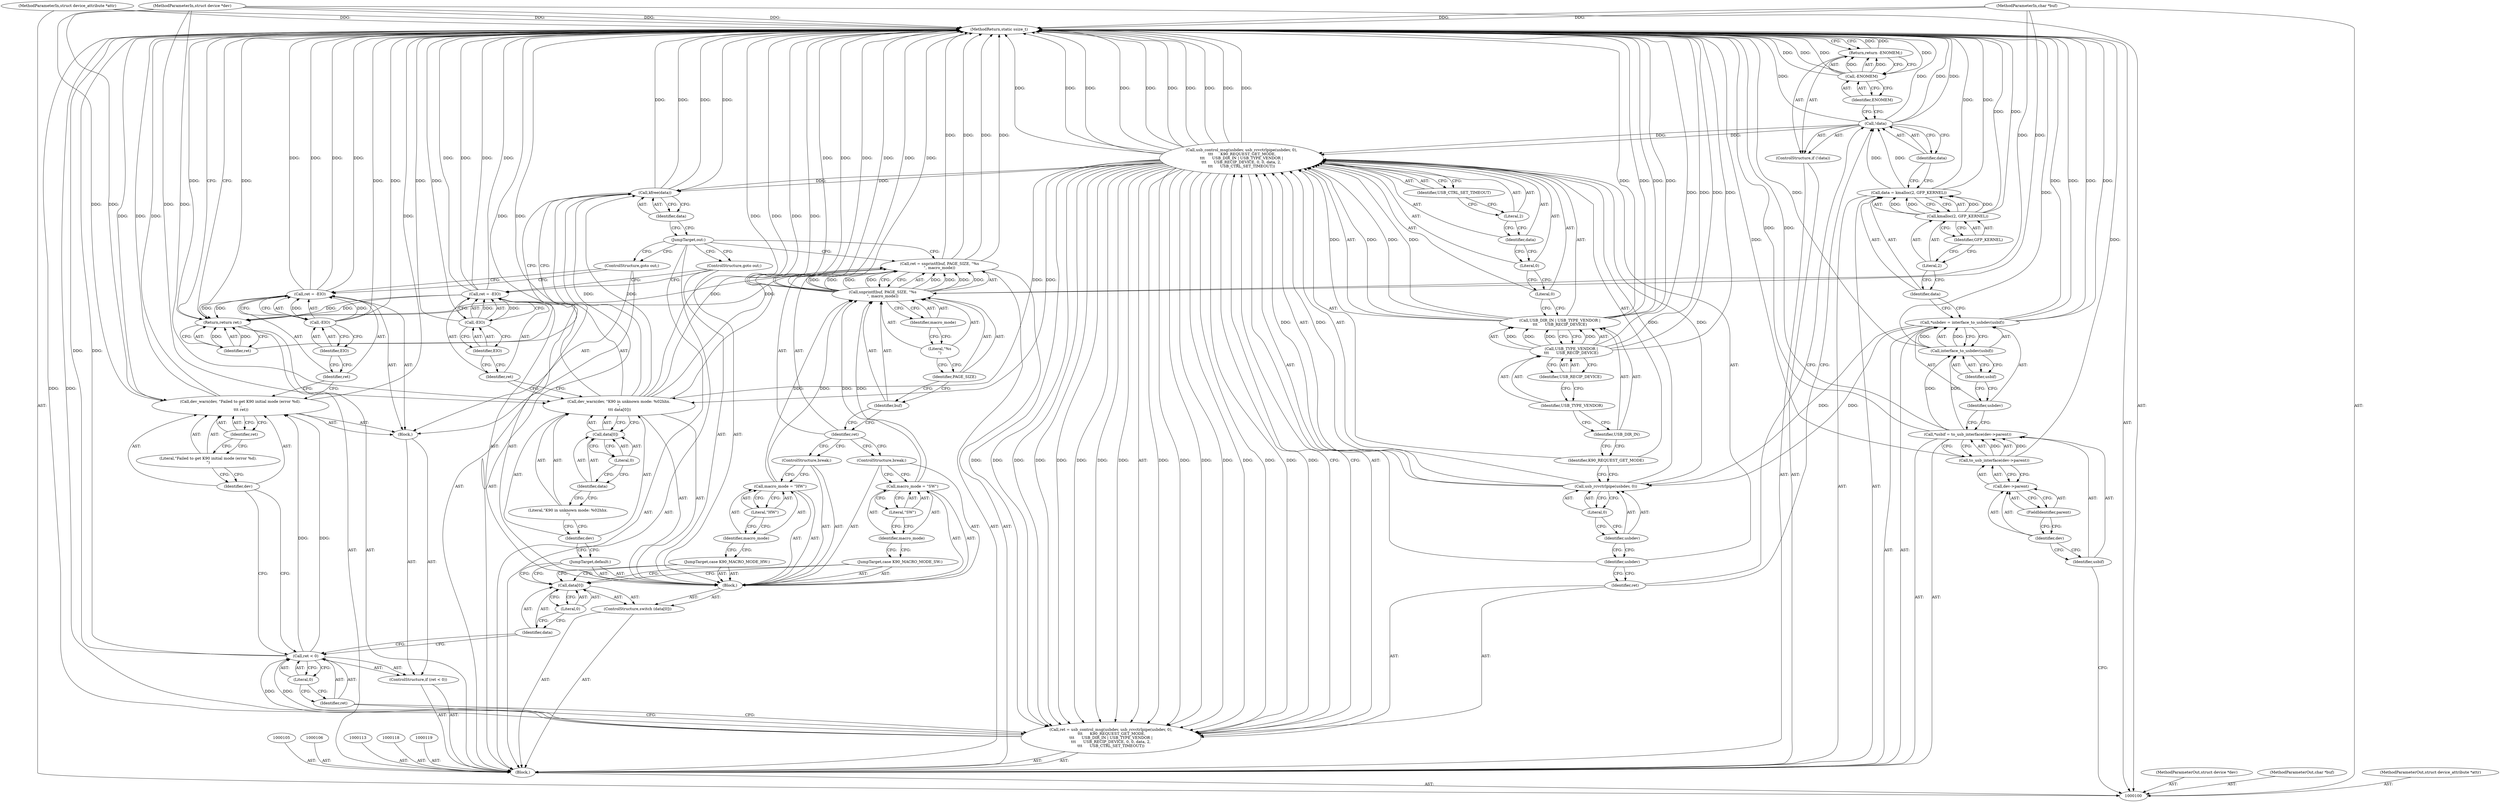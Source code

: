 digraph "0_linux_6d104af38b570d37aa32a5803b04c354f8ed513d_1" {
"1000202" [label="(MethodReturn,static ssize_t)"];
"1000101" [label="(MethodParameterIn,struct device *dev)"];
"1000294" [label="(MethodParameterOut,struct device *dev)"];
"1000120" [label="(Call,data = kmalloc(2, GFP_KERNEL))"];
"1000121" [label="(Identifier,data)"];
"1000123" [label="(Literal,2)"];
"1000124" [label="(Identifier,GFP_KERNEL)"];
"1000122" [label="(Call,kmalloc(2, GFP_KERNEL))"];
"1000125" [label="(ControlStructure,if (!data))"];
"1000126" [label="(Call,!data)"];
"1000127" [label="(Identifier,data)"];
"1000130" [label="(Identifier,ENOMEM)"];
"1000128" [label="(Return,return -ENOMEM;)"];
"1000129" [label="(Call,-ENOMEM)"];
"1000131" [label="(Call,ret = usb_control_msg(usbdev, usb_rcvctrlpipe(usbdev, 0),\n \t\t\t      K90_REQUEST_GET_MODE,\n\t\t\t      USB_DIR_IN | USB_TYPE_VENDOR |\n\t\t\t      USB_RECIP_DEVICE, 0, 0, data, 2,\n\t\t\t      USB_CTRL_SET_TIMEOUT))"];
"1000132" [label="(Identifier,ret)"];
"1000134" [label="(Identifier,usbdev)"];
"1000135" [label="(Call,usb_rcvctrlpipe(usbdev, 0))"];
"1000136" [label="(Identifier,usbdev)"];
"1000137" [label="(Literal,0)"];
"1000133" [label="(Call,usb_control_msg(usbdev, usb_rcvctrlpipe(usbdev, 0),\n \t\t\t      K90_REQUEST_GET_MODE,\n\t\t\t      USB_DIR_IN | USB_TYPE_VENDOR |\n\t\t\t      USB_RECIP_DEVICE, 0, 0, data, 2,\n\t\t\t      USB_CTRL_SET_TIMEOUT))"];
"1000138" [label="(Identifier,K90_REQUEST_GET_MODE)"];
"1000141" [label="(Call,USB_TYPE_VENDOR |\n\t\t\t      USB_RECIP_DEVICE)"];
"1000142" [label="(Identifier,USB_TYPE_VENDOR)"];
"1000139" [label="(Call,USB_DIR_IN | USB_TYPE_VENDOR |\n\t\t\t      USB_RECIP_DEVICE)"];
"1000140" [label="(Identifier,USB_DIR_IN)"];
"1000144" [label="(Literal,0)"];
"1000145" [label="(Literal,0)"];
"1000146" [label="(Identifier,data)"];
"1000147" [label="(Literal,2)"];
"1000143" [label="(Identifier,USB_RECIP_DEVICE)"];
"1000148" [label="(Identifier,USB_CTRL_SET_TIMEOUT)"];
"1000152" [label="(Literal,0)"];
"1000153" [label="(Block,)"];
"1000149" [label="(ControlStructure,if (ret < 0))"];
"1000150" [label="(Call,ret < 0)"];
"1000151" [label="(Identifier,ret)"];
"1000103" [label="(MethodParameterIn,char *buf)"];
"1000296" [label="(MethodParameterOut,char *buf)"];
"1000102" [label="(MethodParameterIn,struct device_attribute *attr)"];
"1000295" [label="(MethodParameterOut,struct device_attribute *attr)"];
"1000155" [label="(Identifier,dev)"];
"1000156" [label="(Literal,\"Failed to get K90 initial mode (error %d).\n\")"];
"1000154" [label="(Call,dev_warn(dev, \"Failed to get K90 initial mode (error %d).\n\",\n \t\t\t ret))"];
"1000157" [label="(Identifier,ret)"];
"1000158" [label="(Call,ret = -EIO)"];
"1000159" [label="(Identifier,ret)"];
"1000160" [label="(Call,-EIO)"];
"1000161" [label="(Identifier,EIO)"];
"1000162" [label="(ControlStructure,goto out;)"];
"1000164" [label="(Call,data[0])"];
"1000165" [label="(Identifier,data)"];
"1000166" [label="(Literal,0)"];
"1000167" [label="(Block,)"];
"1000163" [label="(ControlStructure,switch (data[0]))"];
"1000168" [label="(JumpTarget,case K90_MACRO_MODE_HW:)"];
"1000171" [label="(Literal,\"HW\")"];
"1000169" [label="(Call,macro_mode = \"HW\")"];
"1000170" [label="(Identifier,macro_mode)"];
"1000172" [label="(ControlStructure,break;)"];
"1000104" [label="(Block,)"];
"1000173" [label="(JumpTarget,case K90_MACRO_MODE_SW:)"];
"1000176" [label="(Literal,\"SW\")"];
"1000174" [label="(Call,macro_mode = \"SW\")"];
"1000175" [label="(Identifier,macro_mode)"];
"1000177" [label="(ControlStructure,break;)"];
"1000178" [label="(JumpTarget,default:)"];
"1000180" [label="(Identifier,dev)"];
"1000181" [label="(Literal,\"K90 in unknown mode: %02hhx.\n\")"];
"1000179" [label="(Call,dev_warn(dev, \"K90 in unknown mode: %02hhx.\n\",\n \t\t\t data[0]))"];
"1000184" [label="(Literal,0)"];
"1000182" [label="(Call,data[0])"];
"1000183" [label="(Identifier,data)"];
"1000185" [label="(Call,ret = -EIO)"];
"1000186" [label="(Identifier,ret)"];
"1000187" [label="(Call,-EIO)"];
"1000188" [label="(Identifier,EIO)"];
"1000189" [label="(ControlStructure,goto out;)"];
"1000190" [label="(Call,ret = snprintf(buf, PAGE_SIZE, \"%s\n\", macro_mode))"];
"1000191" [label="(Identifier,ret)"];
"1000193" [label="(Identifier,buf)"];
"1000194" [label="(Identifier,PAGE_SIZE)"];
"1000195" [label="(Literal,\"%s\n\")"];
"1000196" [label="(Identifier,macro_mode)"];
"1000192" [label="(Call,snprintf(buf, PAGE_SIZE, \"%s\n\", macro_mode))"];
"1000197" [label="(JumpTarget,out:)"];
"1000198" [label="(Call,kfree(data))"];
"1000199" [label="(Identifier,data)"];
"1000200" [label="(Return,return ret;)"];
"1000201" [label="(Identifier,ret)"];
"1000107" [label="(Call,*usbif = to_usb_interface(dev->parent))"];
"1000108" [label="(Identifier,usbif)"];
"1000109" [label="(Call,to_usb_interface(dev->parent))"];
"1000110" [label="(Call,dev->parent)"];
"1000111" [label="(Identifier,dev)"];
"1000112" [label="(FieldIdentifier,parent)"];
"1000114" [label="(Call,*usbdev = interface_to_usbdev(usbif))"];
"1000115" [label="(Identifier,usbdev)"];
"1000116" [label="(Call,interface_to_usbdev(usbif))"];
"1000117" [label="(Identifier,usbif)"];
"1000202" -> "1000100"  [label="AST: "];
"1000202" -> "1000128"  [label="CFG: "];
"1000202" -> "1000200"  [label="CFG: "];
"1000200" -> "1000202"  [label="DDG: "];
"1000128" -> "1000202"  [label="DDG: "];
"1000192" -> "1000202"  [label="DDG: "];
"1000192" -> "1000202"  [label="DDG: "];
"1000192" -> "1000202"  [label="DDG: "];
"1000179" -> "1000202"  [label="DDG: "];
"1000179" -> "1000202"  [label="DDG: "];
"1000179" -> "1000202"  [label="DDG: "];
"1000139" -> "1000202"  [label="DDG: "];
"1000139" -> "1000202"  [label="DDG: "];
"1000133" -> "1000202"  [label="DDG: "];
"1000133" -> "1000202"  [label="DDG: "];
"1000133" -> "1000202"  [label="DDG: "];
"1000133" -> "1000202"  [label="DDG: "];
"1000133" -> "1000202"  [label="DDG: "];
"1000126" -> "1000202"  [label="DDG: "];
"1000126" -> "1000202"  [label="DDG: "];
"1000154" -> "1000202"  [label="DDG: "];
"1000154" -> "1000202"  [label="DDG: "];
"1000198" -> "1000202"  [label="DDG: "];
"1000198" -> "1000202"  [label="DDG: "];
"1000150" -> "1000202"  [label="DDG: "];
"1000187" -> "1000202"  [label="DDG: "];
"1000158" -> "1000202"  [label="DDG: "];
"1000158" -> "1000202"  [label="DDG: "];
"1000116" -> "1000202"  [label="DDG: "];
"1000129" -> "1000202"  [label="DDG: "];
"1000129" -> "1000202"  [label="DDG: "];
"1000185" -> "1000202"  [label="DDG: "];
"1000185" -> "1000202"  [label="DDG: "];
"1000141" -> "1000202"  [label="DDG: "];
"1000141" -> "1000202"  [label="DDG: "];
"1000103" -> "1000202"  [label="DDG: "];
"1000190" -> "1000202"  [label="DDG: "];
"1000190" -> "1000202"  [label="DDG: "];
"1000114" -> "1000202"  [label="DDG: "];
"1000114" -> "1000202"  [label="DDG: "];
"1000131" -> "1000202"  [label="DDG: "];
"1000102" -> "1000202"  [label="DDG: "];
"1000101" -> "1000202"  [label="DDG: "];
"1000109" -> "1000202"  [label="DDG: "];
"1000120" -> "1000202"  [label="DDG: "];
"1000160" -> "1000202"  [label="DDG: "];
"1000107" -> "1000202"  [label="DDG: "];
"1000122" -> "1000202"  [label="DDG: "];
"1000101" -> "1000100"  [label="AST: "];
"1000101" -> "1000202"  [label="DDG: "];
"1000101" -> "1000154"  [label="DDG: "];
"1000101" -> "1000179"  [label="DDG: "];
"1000294" -> "1000100"  [label="AST: "];
"1000120" -> "1000104"  [label="AST: "];
"1000120" -> "1000122"  [label="CFG: "];
"1000121" -> "1000120"  [label="AST: "];
"1000122" -> "1000120"  [label="AST: "];
"1000127" -> "1000120"  [label="CFG: "];
"1000120" -> "1000202"  [label="DDG: "];
"1000122" -> "1000120"  [label="DDG: "];
"1000122" -> "1000120"  [label="DDG: "];
"1000120" -> "1000126"  [label="DDG: "];
"1000121" -> "1000120"  [label="AST: "];
"1000121" -> "1000114"  [label="CFG: "];
"1000123" -> "1000121"  [label="CFG: "];
"1000123" -> "1000122"  [label="AST: "];
"1000123" -> "1000121"  [label="CFG: "];
"1000124" -> "1000123"  [label="CFG: "];
"1000124" -> "1000122"  [label="AST: "];
"1000124" -> "1000123"  [label="CFG: "];
"1000122" -> "1000124"  [label="CFG: "];
"1000122" -> "1000120"  [label="AST: "];
"1000122" -> "1000124"  [label="CFG: "];
"1000123" -> "1000122"  [label="AST: "];
"1000124" -> "1000122"  [label="AST: "];
"1000120" -> "1000122"  [label="CFG: "];
"1000122" -> "1000202"  [label="DDG: "];
"1000122" -> "1000120"  [label="DDG: "];
"1000122" -> "1000120"  [label="DDG: "];
"1000125" -> "1000104"  [label="AST: "];
"1000126" -> "1000125"  [label="AST: "];
"1000128" -> "1000125"  [label="AST: "];
"1000126" -> "1000125"  [label="AST: "];
"1000126" -> "1000127"  [label="CFG: "];
"1000127" -> "1000126"  [label="AST: "];
"1000130" -> "1000126"  [label="CFG: "];
"1000132" -> "1000126"  [label="CFG: "];
"1000126" -> "1000202"  [label="DDG: "];
"1000126" -> "1000202"  [label="DDG: "];
"1000120" -> "1000126"  [label="DDG: "];
"1000126" -> "1000133"  [label="DDG: "];
"1000127" -> "1000126"  [label="AST: "];
"1000127" -> "1000120"  [label="CFG: "];
"1000126" -> "1000127"  [label="CFG: "];
"1000130" -> "1000129"  [label="AST: "];
"1000130" -> "1000126"  [label="CFG: "];
"1000129" -> "1000130"  [label="CFG: "];
"1000128" -> "1000125"  [label="AST: "];
"1000128" -> "1000129"  [label="CFG: "];
"1000129" -> "1000128"  [label="AST: "];
"1000202" -> "1000128"  [label="CFG: "];
"1000128" -> "1000202"  [label="DDG: "];
"1000129" -> "1000128"  [label="DDG: "];
"1000129" -> "1000128"  [label="AST: "];
"1000129" -> "1000130"  [label="CFG: "];
"1000130" -> "1000129"  [label="AST: "];
"1000128" -> "1000129"  [label="CFG: "];
"1000129" -> "1000202"  [label="DDG: "];
"1000129" -> "1000202"  [label="DDG: "];
"1000129" -> "1000128"  [label="DDG: "];
"1000131" -> "1000104"  [label="AST: "];
"1000131" -> "1000133"  [label="CFG: "];
"1000132" -> "1000131"  [label="AST: "];
"1000133" -> "1000131"  [label="AST: "];
"1000151" -> "1000131"  [label="CFG: "];
"1000131" -> "1000202"  [label="DDG: "];
"1000133" -> "1000131"  [label="DDG: "];
"1000133" -> "1000131"  [label="DDG: "];
"1000133" -> "1000131"  [label="DDG: "];
"1000133" -> "1000131"  [label="DDG: "];
"1000133" -> "1000131"  [label="DDG: "];
"1000133" -> "1000131"  [label="DDG: "];
"1000133" -> "1000131"  [label="DDG: "];
"1000133" -> "1000131"  [label="DDG: "];
"1000131" -> "1000150"  [label="DDG: "];
"1000132" -> "1000131"  [label="AST: "];
"1000132" -> "1000126"  [label="CFG: "];
"1000134" -> "1000132"  [label="CFG: "];
"1000134" -> "1000133"  [label="AST: "];
"1000134" -> "1000132"  [label="CFG: "];
"1000136" -> "1000134"  [label="CFG: "];
"1000135" -> "1000133"  [label="AST: "];
"1000135" -> "1000137"  [label="CFG: "];
"1000136" -> "1000135"  [label="AST: "];
"1000137" -> "1000135"  [label="AST: "];
"1000138" -> "1000135"  [label="CFG: "];
"1000135" -> "1000133"  [label="DDG: "];
"1000135" -> "1000133"  [label="DDG: "];
"1000114" -> "1000135"  [label="DDG: "];
"1000136" -> "1000135"  [label="AST: "];
"1000136" -> "1000134"  [label="CFG: "];
"1000137" -> "1000136"  [label="CFG: "];
"1000137" -> "1000135"  [label="AST: "];
"1000137" -> "1000136"  [label="CFG: "];
"1000135" -> "1000137"  [label="CFG: "];
"1000133" -> "1000131"  [label="AST: "];
"1000133" -> "1000148"  [label="CFG: "];
"1000134" -> "1000133"  [label="AST: "];
"1000135" -> "1000133"  [label="AST: "];
"1000138" -> "1000133"  [label="AST: "];
"1000139" -> "1000133"  [label="AST: "];
"1000144" -> "1000133"  [label="AST: "];
"1000145" -> "1000133"  [label="AST: "];
"1000146" -> "1000133"  [label="AST: "];
"1000147" -> "1000133"  [label="AST: "];
"1000148" -> "1000133"  [label="AST: "];
"1000131" -> "1000133"  [label="CFG: "];
"1000133" -> "1000202"  [label="DDG: "];
"1000133" -> "1000202"  [label="DDG: "];
"1000133" -> "1000202"  [label="DDG: "];
"1000133" -> "1000202"  [label="DDG: "];
"1000133" -> "1000202"  [label="DDG: "];
"1000133" -> "1000131"  [label="DDG: "];
"1000133" -> "1000131"  [label="DDG: "];
"1000133" -> "1000131"  [label="DDG: "];
"1000133" -> "1000131"  [label="DDG: "];
"1000133" -> "1000131"  [label="DDG: "];
"1000133" -> "1000131"  [label="DDG: "];
"1000133" -> "1000131"  [label="DDG: "];
"1000133" -> "1000131"  [label="DDG: "];
"1000135" -> "1000133"  [label="DDG: "];
"1000135" -> "1000133"  [label="DDG: "];
"1000139" -> "1000133"  [label="DDG: "];
"1000139" -> "1000133"  [label="DDG: "];
"1000126" -> "1000133"  [label="DDG: "];
"1000133" -> "1000179"  [label="DDG: "];
"1000133" -> "1000198"  [label="DDG: "];
"1000138" -> "1000133"  [label="AST: "];
"1000138" -> "1000135"  [label="CFG: "];
"1000140" -> "1000138"  [label="CFG: "];
"1000141" -> "1000139"  [label="AST: "];
"1000141" -> "1000143"  [label="CFG: "];
"1000142" -> "1000141"  [label="AST: "];
"1000143" -> "1000141"  [label="AST: "];
"1000139" -> "1000141"  [label="CFG: "];
"1000141" -> "1000202"  [label="DDG: "];
"1000141" -> "1000202"  [label="DDG: "];
"1000141" -> "1000139"  [label="DDG: "];
"1000141" -> "1000139"  [label="DDG: "];
"1000142" -> "1000141"  [label="AST: "];
"1000142" -> "1000140"  [label="CFG: "];
"1000143" -> "1000142"  [label="CFG: "];
"1000139" -> "1000133"  [label="AST: "];
"1000139" -> "1000141"  [label="CFG: "];
"1000140" -> "1000139"  [label="AST: "];
"1000141" -> "1000139"  [label="AST: "];
"1000144" -> "1000139"  [label="CFG: "];
"1000139" -> "1000202"  [label="DDG: "];
"1000139" -> "1000202"  [label="DDG: "];
"1000139" -> "1000133"  [label="DDG: "];
"1000139" -> "1000133"  [label="DDG: "];
"1000141" -> "1000139"  [label="DDG: "];
"1000141" -> "1000139"  [label="DDG: "];
"1000140" -> "1000139"  [label="AST: "];
"1000140" -> "1000138"  [label="CFG: "];
"1000142" -> "1000140"  [label="CFG: "];
"1000144" -> "1000133"  [label="AST: "];
"1000144" -> "1000139"  [label="CFG: "];
"1000145" -> "1000144"  [label="CFG: "];
"1000145" -> "1000133"  [label="AST: "];
"1000145" -> "1000144"  [label="CFG: "];
"1000146" -> "1000145"  [label="CFG: "];
"1000146" -> "1000133"  [label="AST: "];
"1000146" -> "1000145"  [label="CFG: "];
"1000147" -> "1000146"  [label="CFG: "];
"1000147" -> "1000133"  [label="AST: "];
"1000147" -> "1000146"  [label="CFG: "];
"1000148" -> "1000147"  [label="CFG: "];
"1000143" -> "1000141"  [label="AST: "];
"1000143" -> "1000142"  [label="CFG: "];
"1000141" -> "1000143"  [label="CFG: "];
"1000148" -> "1000133"  [label="AST: "];
"1000148" -> "1000147"  [label="CFG: "];
"1000133" -> "1000148"  [label="CFG: "];
"1000152" -> "1000150"  [label="AST: "];
"1000152" -> "1000151"  [label="CFG: "];
"1000150" -> "1000152"  [label="CFG: "];
"1000153" -> "1000149"  [label="AST: "];
"1000154" -> "1000153"  [label="AST: "];
"1000158" -> "1000153"  [label="AST: "];
"1000162" -> "1000153"  [label="AST: "];
"1000149" -> "1000104"  [label="AST: "];
"1000150" -> "1000149"  [label="AST: "];
"1000153" -> "1000149"  [label="AST: "];
"1000150" -> "1000149"  [label="AST: "];
"1000150" -> "1000152"  [label="CFG: "];
"1000151" -> "1000150"  [label="AST: "];
"1000152" -> "1000150"  [label="AST: "];
"1000155" -> "1000150"  [label="CFG: "];
"1000165" -> "1000150"  [label="CFG: "];
"1000150" -> "1000202"  [label="DDG: "];
"1000131" -> "1000150"  [label="DDG: "];
"1000150" -> "1000154"  [label="DDG: "];
"1000151" -> "1000150"  [label="AST: "];
"1000151" -> "1000131"  [label="CFG: "];
"1000152" -> "1000151"  [label="CFG: "];
"1000103" -> "1000100"  [label="AST: "];
"1000103" -> "1000202"  [label="DDG: "];
"1000103" -> "1000192"  [label="DDG: "];
"1000296" -> "1000100"  [label="AST: "];
"1000102" -> "1000100"  [label="AST: "];
"1000102" -> "1000202"  [label="DDG: "];
"1000295" -> "1000100"  [label="AST: "];
"1000155" -> "1000154"  [label="AST: "];
"1000155" -> "1000150"  [label="CFG: "];
"1000156" -> "1000155"  [label="CFG: "];
"1000156" -> "1000154"  [label="AST: "];
"1000156" -> "1000155"  [label="CFG: "];
"1000157" -> "1000156"  [label="CFG: "];
"1000154" -> "1000153"  [label="AST: "];
"1000154" -> "1000157"  [label="CFG: "];
"1000155" -> "1000154"  [label="AST: "];
"1000156" -> "1000154"  [label="AST: "];
"1000157" -> "1000154"  [label="AST: "];
"1000159" -> "1000154"  [label="CFG: "];
"1000154" -> "1000202"  [label="DDG: "];
"1000154" -> "1000202"  [label="DDG: "];
"1000101" -> "1000154"  [label="DDG: "];
"1000150" -> "1000154"  [label="DDG: "];
"1000157" -> "1000154"  [label="AST: "];
"1000157" -> "1000156"  [label="CFG: "];
"1000154" -> "1000157"  [label="CFG: "];
"1000158" -> "1000153"  [label="AST: "];
"1000158" -> "1000160"  [label="CFG: "];
"1000159" -> "1000158"  [label="AST: "];
"1000160" -> "1000158"  [label="AST: "];
"1000162" -> "1000158"  [label="CFG: "];
"1000158" -> "1000202"  [label="DDG: "];
"1000158" -> "1000202"  [label="DDG: "];
"1000160" -> "1000158"  [label="DDG: "];
"1000158" -> "1000200"  [label="DDG: "];
"1000159" -> "1000158"  [label="AST: "];
"1000159" -> "1000154"  [label="CFG: "];
"1000161" -> "1000159"  [label="CFG: "];
"1000160" -> "1000158"  [label="AST: "];
"1000160" -> "1000161"  [label="CFG: "];
"1000161" -> "1000160"  [label="AST: "];
"1000158" -> "1000160"  [label="CFG: "];
"1000160" -> "1000202"  [label="DDG: "];
"1000160" -> "1000158"  [label="DDG: "];
"1000161" -> "1000160"  [label="AST: "];
"1000161" -> "1000159"  [label="CFG: "];
"1000160" -> "1000161"  [label="CFG: "];
"1000162" -> "1000153"  [label="AST: "];
"1000162" -> "1000158"  [label="CFG: "];
"1000197" -> "1000162"  [label="CFG: "];
"1000164" -> "1000163"  [label="AST: "];
"1000164" -> "1000166"  [label="CFG: "];
"1000165" -> "1000164"  [label="AST: "];
"1000166" -> "1000164"  [label="AST: "];
"1000168" -> "1000164"  [label="CFG: "];
"1000173" -> "1000164"  [label="CFG: "];
"1000178" -> "1000164"  [label="CFG: "];
"1000165" -> "1000164"  [label="AST: "];
"1000165" -> "1000150"  [label="CFG: "];
"1000166" -> "1000165"  [label="CFG: "];
"1000166" -> "1000164"  [label="AST: "];
"1000166" -> "1000165"  [label="CFG: "];
"1000164" -> "1000166"  [label="CFG: "];
"1000167" -> "1000163"  [label="AST: "];
"1000168" -> "1000167"  [label="AST: "];
"1000169" -> "1000167"  [label="AST: "];
"1000172" -> "1000167"  [label="AST: "];
"1000173" -> "1000167"  [label="AST: "];
"1000174" -> "1000167"  [label="AST: "];
"1000177" -> "1000167"  [label="AST: "];
"1000178" -> "1000167"  [label="AST: "];
"1000179" -> "1000167"  [label="AST: "];
"1000185" -> "1000167"  [label="AST: "];
"1000189" -> "1000167"  [label="AST: "];
"1000163" -> "1000104"  [label="AST: "];
"1000164" -> "1000163"  [label="AST: "];
"1000167" -> "1000163"  [label="AST: "];
"1000168" -> "1000167"  [label="AST: "];
"1000168" -> "1000164"  [label="CFG: "];
"1000170" -> "1000168"  [label="CFG: "];
"1000171" -> "1000169"  [label="AST: "];
"1000171" -> "1000170"  [label="CFG: "];
"1000169" -> "1000171"  [label="CFG: "];
"1000169" -> "1000167"  [label="AST: "];
"1000169" -> "1000171"  [label="CFG: "];
"1000170" -> "1000169"  [label="AST: "];
"1000171" -> "1000169"  [label="AST: "];
"1000172" -> "1000169"  [label="CFG: "];
"1000169" -> "1000192"  [label="DDG: "];
"1000170" -> "1000169"  [label="AST: "];
"1000170" -> "1000168"  [label="CFG: "];
"1000171" -> "1000170"  [label="CFG: "];
"1000172" -> "1000167"  [label="AST: "];
"1000172" -> "1000169"  [label="CFG: "];
"1000191" -> "1000172"  [label="CFG: "];
"1000104" -> "1000100"  [label="AST: "];
"1000105" -> "1000104"  [label="AST: "];
"1000106" -> "1000104"  [label="AST: "];
"1000107" -> "1000104"  [label="AST: "];
"1000113" -> "1000104"  [label="AST: "];
"1000114" -> "1000104"  [label="AST: "];
"1000118" -> "1000104"  [label="AST: "];
"1000119" -> "1000104"  [label="AST: "];
"1000120" -> "1000104"  [label="AST: "];
"1000125" -> "1000104"  [label="AST: "];
"1000131" -> "1000104"  [label="AST: "];
"1000149" -> "1000104"  [label="AST: "];
"1000163" -> "1000104"  [label="AST: "];
"1000190" -> "1000104"  [label="AST: "];
"1000197" -> "1000104"  [label="AST: "];
"1000198" -> "1000104"  [label="AST: "];
"1000200" -> "1000104"  [label="AST: "];
"1000173" -> "1000167"  [label="AST: "];
"1000173" -> "1000164"  [label="CFG: "];
"1000175" -> "1000173"  [label="CFG: "];
"1000176" -> "1000174"  [label="AST: "];
"1000176" -> "1000175"  [label="CFG: "];
"1000174" -> "1000176"  [label="CFG: "];
"1000174" -> "1000167"  [label="AST: "];
"1000174" -> "1000176"  [label="CFG: "];
"1000175" -> "1000174"  [label="AST: "];
"1000176" -> "1000174"  [label="AST: "];
"1000177" -> "1000174"  [label="CFG: "];
"1000174" -> "1000192"  [label="DDG: "];
"1000175" -> "1000174"  [label="AST: "];
"1000175" -> "1000173"  [label="CFG: "];
"1000176" -> "1000175"  [label="CFG: "];
"1000177" -> "1000167"  [label="AST: "];
"1000177" -> "1000174"  [label="CFG: "];
"1000191" -> "1000177"  [label="CFG: "];
"1000178" -> "1000167"  [label="AST: "];
"1000178" -> "1000164"  [label="CFG: "];
"1000180" -> "1000178"  [label="CFG: "];
"1000180" -> "1000179"  [label="AST: "];
"1000180" -> "1000178"  [label="CFG: "];
"1000181" -> "1000180"  [label="CFG: "];
"1000181" -> "1000179"  [label="AST: "];
"1000181" -> "1000180"  [label="CFG: "];
"1000183" -> "1000181"  [label="CFG: "];
"1000179" -> "1000167"  [label="AST: "];
"1000179" -> "1000182"  [label="CFG: "];
"1000180" -> "1000179"  [label="AST: "];
"1000181" -> "1000179"  [label="AST: "];
"1000182" -> "1000179"  [label="AST: "];
"1000186" -> "1000179"  [label="CFG: "];
"1000179" -> "1000202"  [label="DDG: "];
"1000179" -> "1000202"  [label="DDG: "];
"1000179" -> "1000202"  [label="DDG: "];
"1000101" -> "1000179"  [label="DDG: "];
"1000133" -> "1000179"  [label="DDG: "];
"1000179" -> "1000198"  [label="DDG: "];
"1000184" -> "1000182"  [label="AST: "];
"1000184" -> "1000183"  [label="CFG: "];
"1000182" -> "1000184"  [label="CFG: "];
"1000182" -> "1000179"  [label="AST: "];
"1000182" -> "1000184"  [label="CFG: "];
"1000183" -> "1000182"  [label="AST: "];
"1000184" -> "1000182"  [label="AST: "];
"1000179" -> "1000182"  [label="CFG: "];
"1000183" -> "1000182"  [label="AST: "];
"1000183" -> "1000181"  [label="CFG: "];
"1000184" -> "1000183"  [label="CFG: "];
"1000185" -> "1000167"  [label="AST: "];
"1000185" -> "1000187"  [label="CFG: "];
"1000186" -> "1000185"  [label="AST: "];
"1000187" -> "1000185"  [label="AST: "];
"1000189" -> "1000185"  [label="CFG: "];
"1000185" -> "1000202"  [label="DDG: "];
"1000185" -> "1000202"  [label="DDG: "];
"1000187" -> "1000185"  [label="DDG: "];
"1000185" -> "1000200"  [label="DDG: "];
"1000186" -> "1000185"  [label="AST: "];
"1000186" -> "1000179"  [label="CFG: "];
"1000188" -> "1000186"  [label="CFG: "];
"1000187" -> "1000185"  [label="AST: "];
"1000187" -> "1000188"  [label="CFG: "];
"1000188" -> "1000187"  [label="AST: "];
"1000185" -> "1000187"  [label="CFG: "];
"1000187" -> "1000202"  [label="DDG: "];
"1000187" -> "1000185"  [label="DDG: "];
"1000188" -> "1000187"  [label="AST: "];
"1000188" -> "1000186"  [label="CFG: "];
"1000187" -> "1000188"  [label="CFG: "];
"1000189" -> "1000167"  [label="AST: "];
"1000189" -> "1000185"  [label="CFG: "];
"1000197" -> "1000189"  [label="CFG: "];
"1000190" -> "1000104"  [label="AST: "];
"1000190" -> "1000192"  [label="CFG: "];
"1000191" -> "1000190"  [label="AST: "];
"1000192" -> "1000190"  [label="AST: "];
"1000197" -> "1000190"  [label="CFG: "];
"1000190" -> "1000202"  [label="DDG: "];
"1000190" -> "1000202"  [label="DDG: "];
"1000192" -> "1000190"  [label="DDG: "];
"1000192" -> "1000190"  [label="DDG: "];
"1000192" -> "1000190"  [label="DDG: "];
"1000192" -> "1000190"  [label="DDG: "];
"1000190" -> "1000200"  [label="DDG: "];
"1000191" -> "1000190"  [label="AST: "];
"1000191" -> "1000172"  [label="CFG: "];
"1000191" -> "1000177"  [label="CFG: "];
"1000193" -> "1000191"  [label="CFG: "];
"1000193" -> "1000192"  [label="AST: "];
"1000193" -> "1000191"  [label="CFG: "];
"1000194" -> "1000193"  [label="CFG: "];
"1000194" -> "1000192"  [label="AST: "];
"1000194" -> "1000193"  [label="CFG: "];
"1000195" -> "1000194"  [label="CFG: "];
"1000195" -> "1000192"  [label="AST: "];
"1000195" -> "1000194"  [label="CFG: "];
"1000196" -> "1000195"  [label="CFG: "];
"1000196" -> "1000192"  [label="AST: "];
"1000196" -> "1000195"  [label="CFG: "];
"1000192" -> "1000196"  [label="CFG: "];
"1000192" -> "1000190"  [label="AST: "];
"1000192" -> "1000196"  [label="CFG: "];
"1000193" -> "1000192"  [label="AST: "];
"1000194" -> "1000192"  [label="AST: "];
"1000195" -> "1000192"  [label="AST: "];
"1000196" -> "1000192"  [label="AST: "];
"1000190" -> "1000192"  [label="CFG: "];
"1000192" -> "1000202"  [label="DDG: "];
"1000192" -> "1000202"  [label="DDG: "];
"1000192" -> "1000202"  [label="DDG: "];
"1000192" -> "1000190"  [label="DDG: "];
"1000192" -> "1000190"  [label="DDG: "];
"1000192" -> "1000190"  [label="DDG: "];
"1000192" -> "1000190"  [label="DDG: "];
"1000103" -> "1000192"  [label="DDG: "];
"1000169" -> "1000192"  [label="DDG: "];
"1000174" -> "1000192"  [label="DDG: "];
"1000197" -> "1000104"  [label="AST: "];
"1000197" -> "1000190"  [label="CFG: "];
"1000197" -> "1000162"  [label="CFG: "];
"1000197" -> "1000189"  [label="CFG: "];
"1000199" -> "1000197"  [label="CFG: "];
"1000198" -> "1000104"  [label="AST: "];
"1000198" -> "1000199"  [label="CFG: "];
"1000199" -> "1000198"  [label="AST: "];
"1000201" -> "1000198"  [label="CFG: "];
"1000198" -> "1000202"  [label="DDG: "];
"1000198" -> "1000202"  [label="DDG: "];
"1000179" -> "1000198"  [label="DDG: "];
"1000133" -> "1000198"  [label="DDG: "];
"1000199" -> "1000198"  [label="AST: "];
"1000199" -> "1000197"  [label="CFG: "];
"1000198" -> "1000199"  [label="CFG: "];
"1000200" -> "1000104"  [label="AST: "];
"1000200" -> "1000201"  [label="CFG: "];
"1000201" -> "1000200"  [label="AST: "];
"1000202" -> "1000200"  [label="CFG: "];
"1000200" -> "1000202"  [label="DDG: "];
"1000201" -> "1000200"  [label="DDG: "];
"1000158" -> "1000200"  [label="DDG: "];
"1000185" -> "1000200"  [label="DDG: "];
"1000190" -> "1000200"  [label="DDG: "];
"1000201" -> "1000200"  [label="AST: "];
"1000201" -> "1000198"  [label="CFG: "];
"1000200" -> "1000201"  [label="CFG: "];
"1000201" -> "1000200"  [label="DDG: "];
"1000107" -> "1000104"  [label="AST: "];
"1000107" -> "1000109"  [label="CFG: "];
"1000108" -> "1000107"  [label="AST: "];
"1000109" -> "1000107"  [label="AST: "];
"1000115" -> "1000107"  [label="CFG: "];
"1000107" -> "1000202"  [label="DDG: "];
"1000109" -> "1000107"  [label="DDG: "];
"1000107" -> "1000116"  [label="DDG: "];
"1000108" -> "1000107"  [label="AST: "];
"1000108" -> "1000100"  [label="CFG: "];
"1000111" -> "1000108"  [label="CFG: "];
"1000109" -> "1000107"  [label="AST: "];
"1000109" -> "1000110"  [label="CFG: "];
"1000110" -> "1000109"  [label="AST: "];
"1000107" -> "1000109"  [label="CFG: "];
"1000109" -> "1000202"  [label="DDG: "];
"1000109" -> "1000107"  [label="DDG: "];
"1000110" -> "1000109"  [label="AST: "];
"1000110" -> "1000112"  [label="CFG: "];
"1000111" -> "1000110"  [label="AST: "];
"1000112" -> "1000110"  [label="AST: "];
"1000109" -> "1000110"  [label="CFG: "];
"1000111" -> "1000110"  [label="AST: "];
"1000111" -> "1000108"  [label="CFG: "];
"1000112" -> "1000111"  [label="CFG: "];
"1000112" -> "1000110"  [label="AST: "];
"1000112" -> "1000111"  [label="CFG: "];
"1000110" -> "1000112"  [label="CFG: "];
"1000114" -> "1000104"  [label="AST: "];
"1000114" -> "1000116"  [label="CFG: "];
"1000115" -> "1000114"  [label="AST: "];
"1000116" -> "1000114"  [label="AST: "];
"1000121" -> "1000114"  [label="CFG: "];
"1000114" -> "1000202"  [label="DDG: "];
"1000114" -> "1000202"  [label="DDG: "];
"1000116" -> "1000114"  [label="DDG: "];
"1000114" -> "1000135"  [label="DDG: "];
"1000115" -> "1000114"  [label="AST: "];
"1000115" -> "1000107"  [label="CFG: "];
"1000117" -> "1000115"  [label="CFG: "];
"1000116" -> "1000114"  [label="AST: "];
"1000116" -> "1000117"  [label="CFG: "];
"1000117" -> "1000116"  [label="AST: "];
"1000114" -> "1000116"  [label="CFG: "];
"1000116" -> "1000202"  [label="DDG: "];
"1000116" -> "1000114"  [label="DDG: "];
"1000107" -> "1000116"  [label="DDG: "];
"1000117" -> "1000116"  [label="AST: "];
"1000117" -> "1000115"  [label="CFG: "];
"1000116" -> "1000117"  [label="CFG: "];
}
